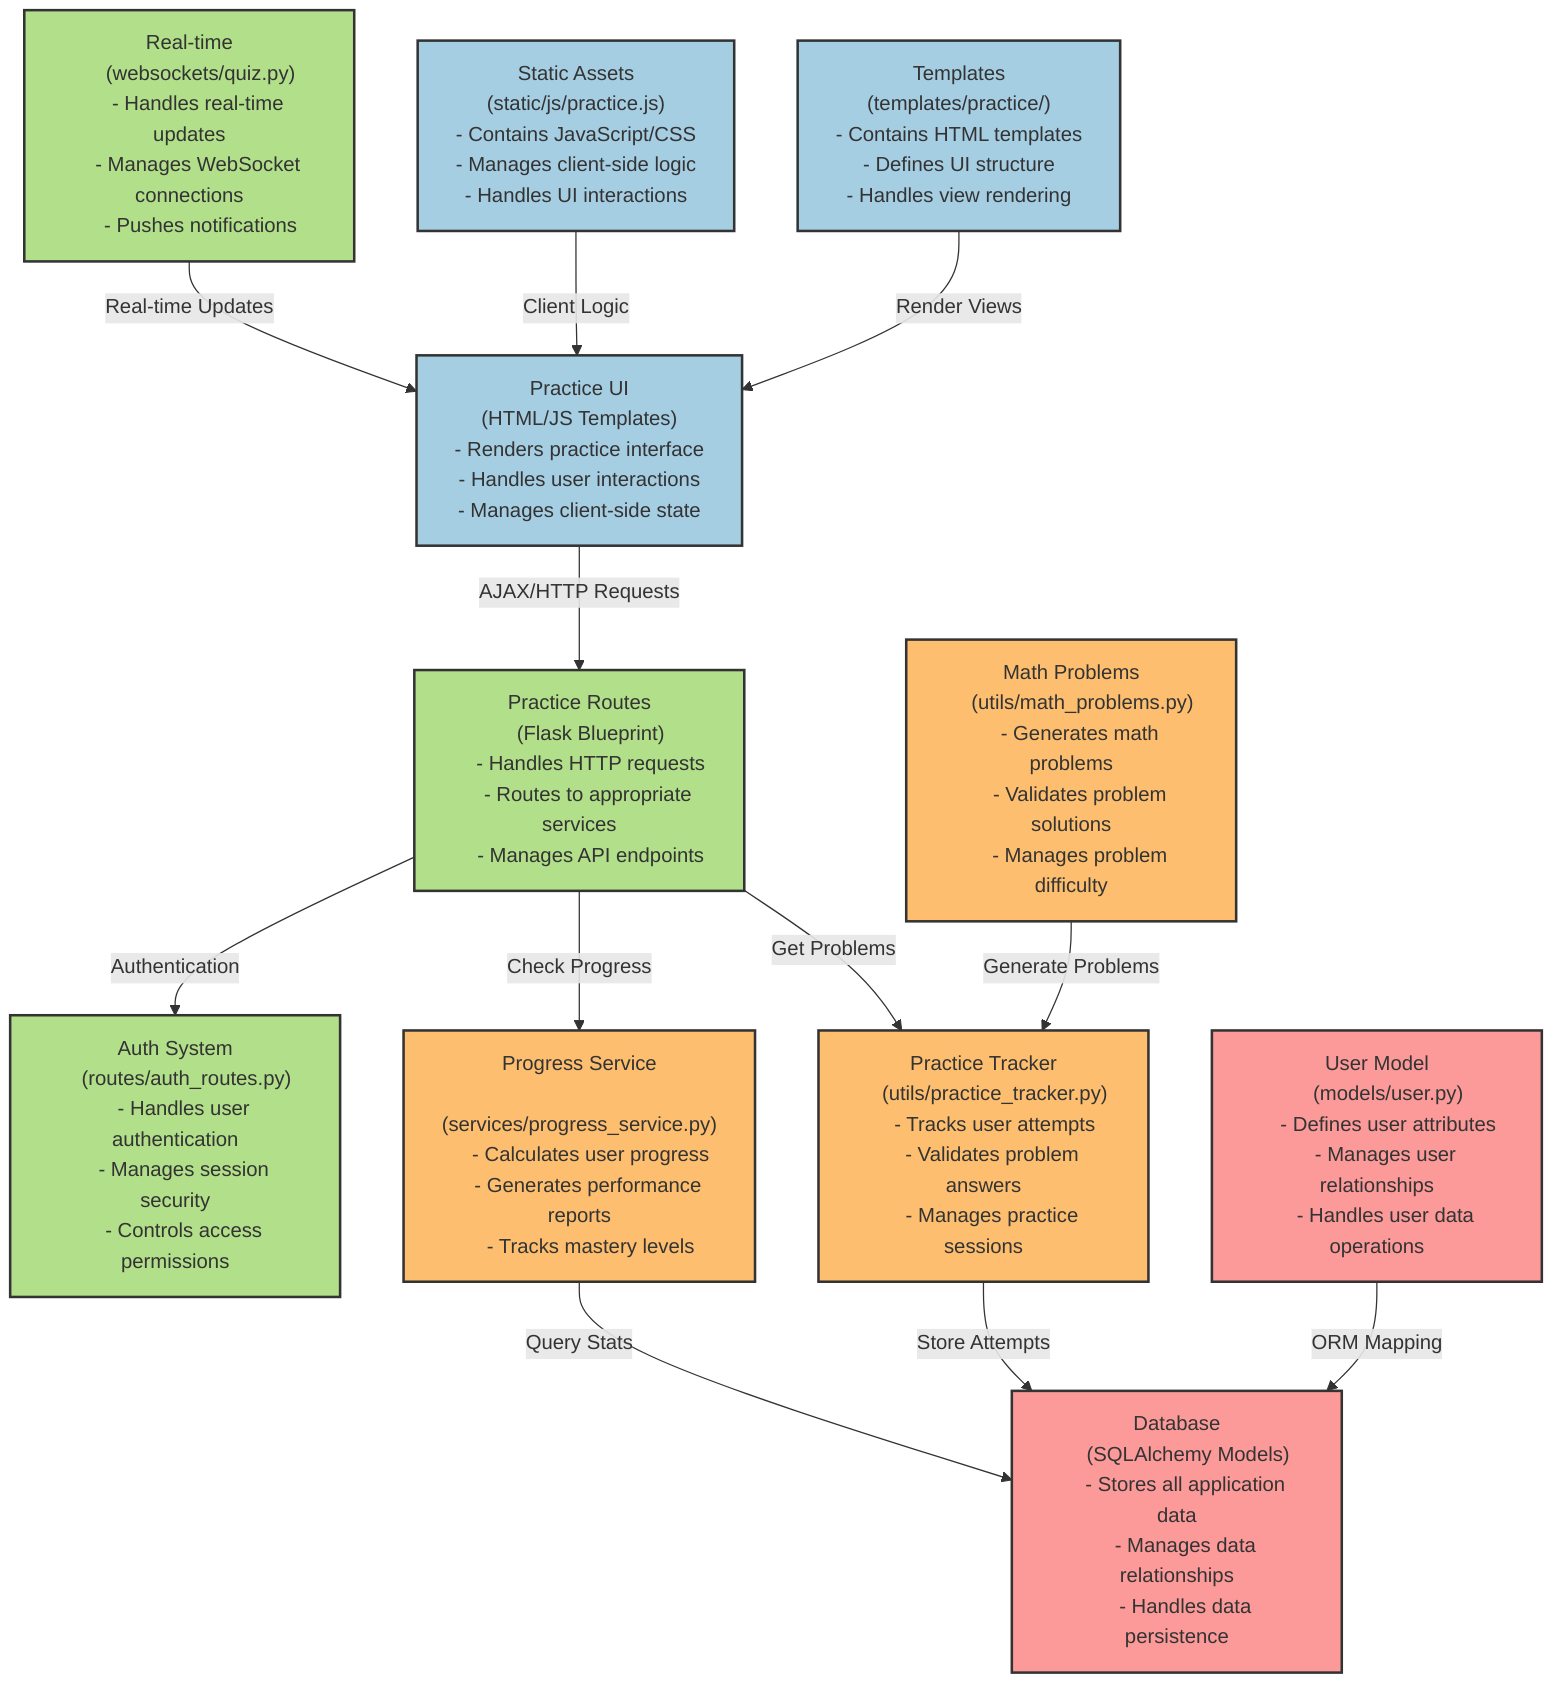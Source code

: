 %% Practice System Architecture Diagram
flowchart TD
    %% UI Layer
    PracticeUI["Practice UI
    (HTML/JS Templates)
    - Renders practice interface
    - Handles user interactions
    - Manages client-side state"]
    
    Templates["Templates
    (templates/practice/)
    - Contains HTML templates
    - Defines UI structure
    - Handles view rendering"]
    
    StaticAssets["Static Assets
    (static/js/practice.js)
    - Contains JavaScript/CSS
    - Manages client-side logic
    - Handles UI interactions"]
    
    %% Application Layer
    PracticeRoutes["Practice Routes
    (Flask Blueprint)
    - Handles HTTP requests
    - Routes to appropriate services
    - Manages API endpoints"]
    
    AuthSystem["Auth System
    (routes/auth_routes.py)
    - Handles user authentication
    - Manages session security
    - Controls access permissions"]
    
    WebSockets["Real-time
    (websockets/quiz.py)
    - Handles real-time updates
    - Manages WebSocket connections
    - Pushes notifications"]
    
    %% Service Layer
    PracticeTracker["Practice Tracker
    (utils/practice_tracker.py)
    - Tracks user attempts
    - Validates problem answers
    - Manages practice sessions"]
    
    ProgressService["Progress Service
    (services/progress_service.py)
    - Calculates user progress
    - Generates performance reports
    - Tracks mastery levels"]
    
    MathProblems["Math Problems
    (utils/math_problems.py)
    - Generates math problems
    - Validates problem solutions
    - Manages problem difficulty"]
    
    %% Data Layer
    Database["Database
    (SQLAlchemy Models)
    - Stores all application data
    - Manages data relationships
    - Handles data persistence"]
    
    UserModel["User Model
    (models/user.py)
    - Defines user attributes
    - Manages user relationships
    - Handles user data operations"]
    
    %% Relationships
    PracticeUI -->|AJAX/HTTP Requests| PracticeRoutes
    Templates -->|Render Views| PracticeUI
    StaticAssets -->|Client Logic| PracticeUI
    WebSockets -->|Real-time Updates| PracticeUI
    
    PracticeRoutes -->|Get Problems| PracticeTracker
    PracticeRoutes -->|Check Progress| ProgressService
    PracticeRoutes -->|Authentication| AuthSystem
    
    PracticeTracker -->|Store Attempts| Database
    ProgressService -->|Query Stats| Database
    MathProblems -->|Generate Problems| PracticeTracker
    UserModel -->|ORM Mapping| Database
    
    %% Styling
    classDef uiLayer fill:#a6cee3,stroke:#333,stroke-width:2px
    classDef appLayer fill:#b2df8a,stroke:#333,stroke-width:2px
    classDef serviceLayer fill:#fdbf6f,stroke:#333,stroke-width:2px
    classDef dataLayer fill:#fb9a99,stroke:#333,stroke-width:2px
    
    class PracticeUI,Templates,StaticAssets uiLayer
    class PracticeRoutes,AuthSystem,WebSockets appLayer
    class PracticeTracker,ProgressService,MathProblems serviceLayer
    class Database,UserModel dataLayer